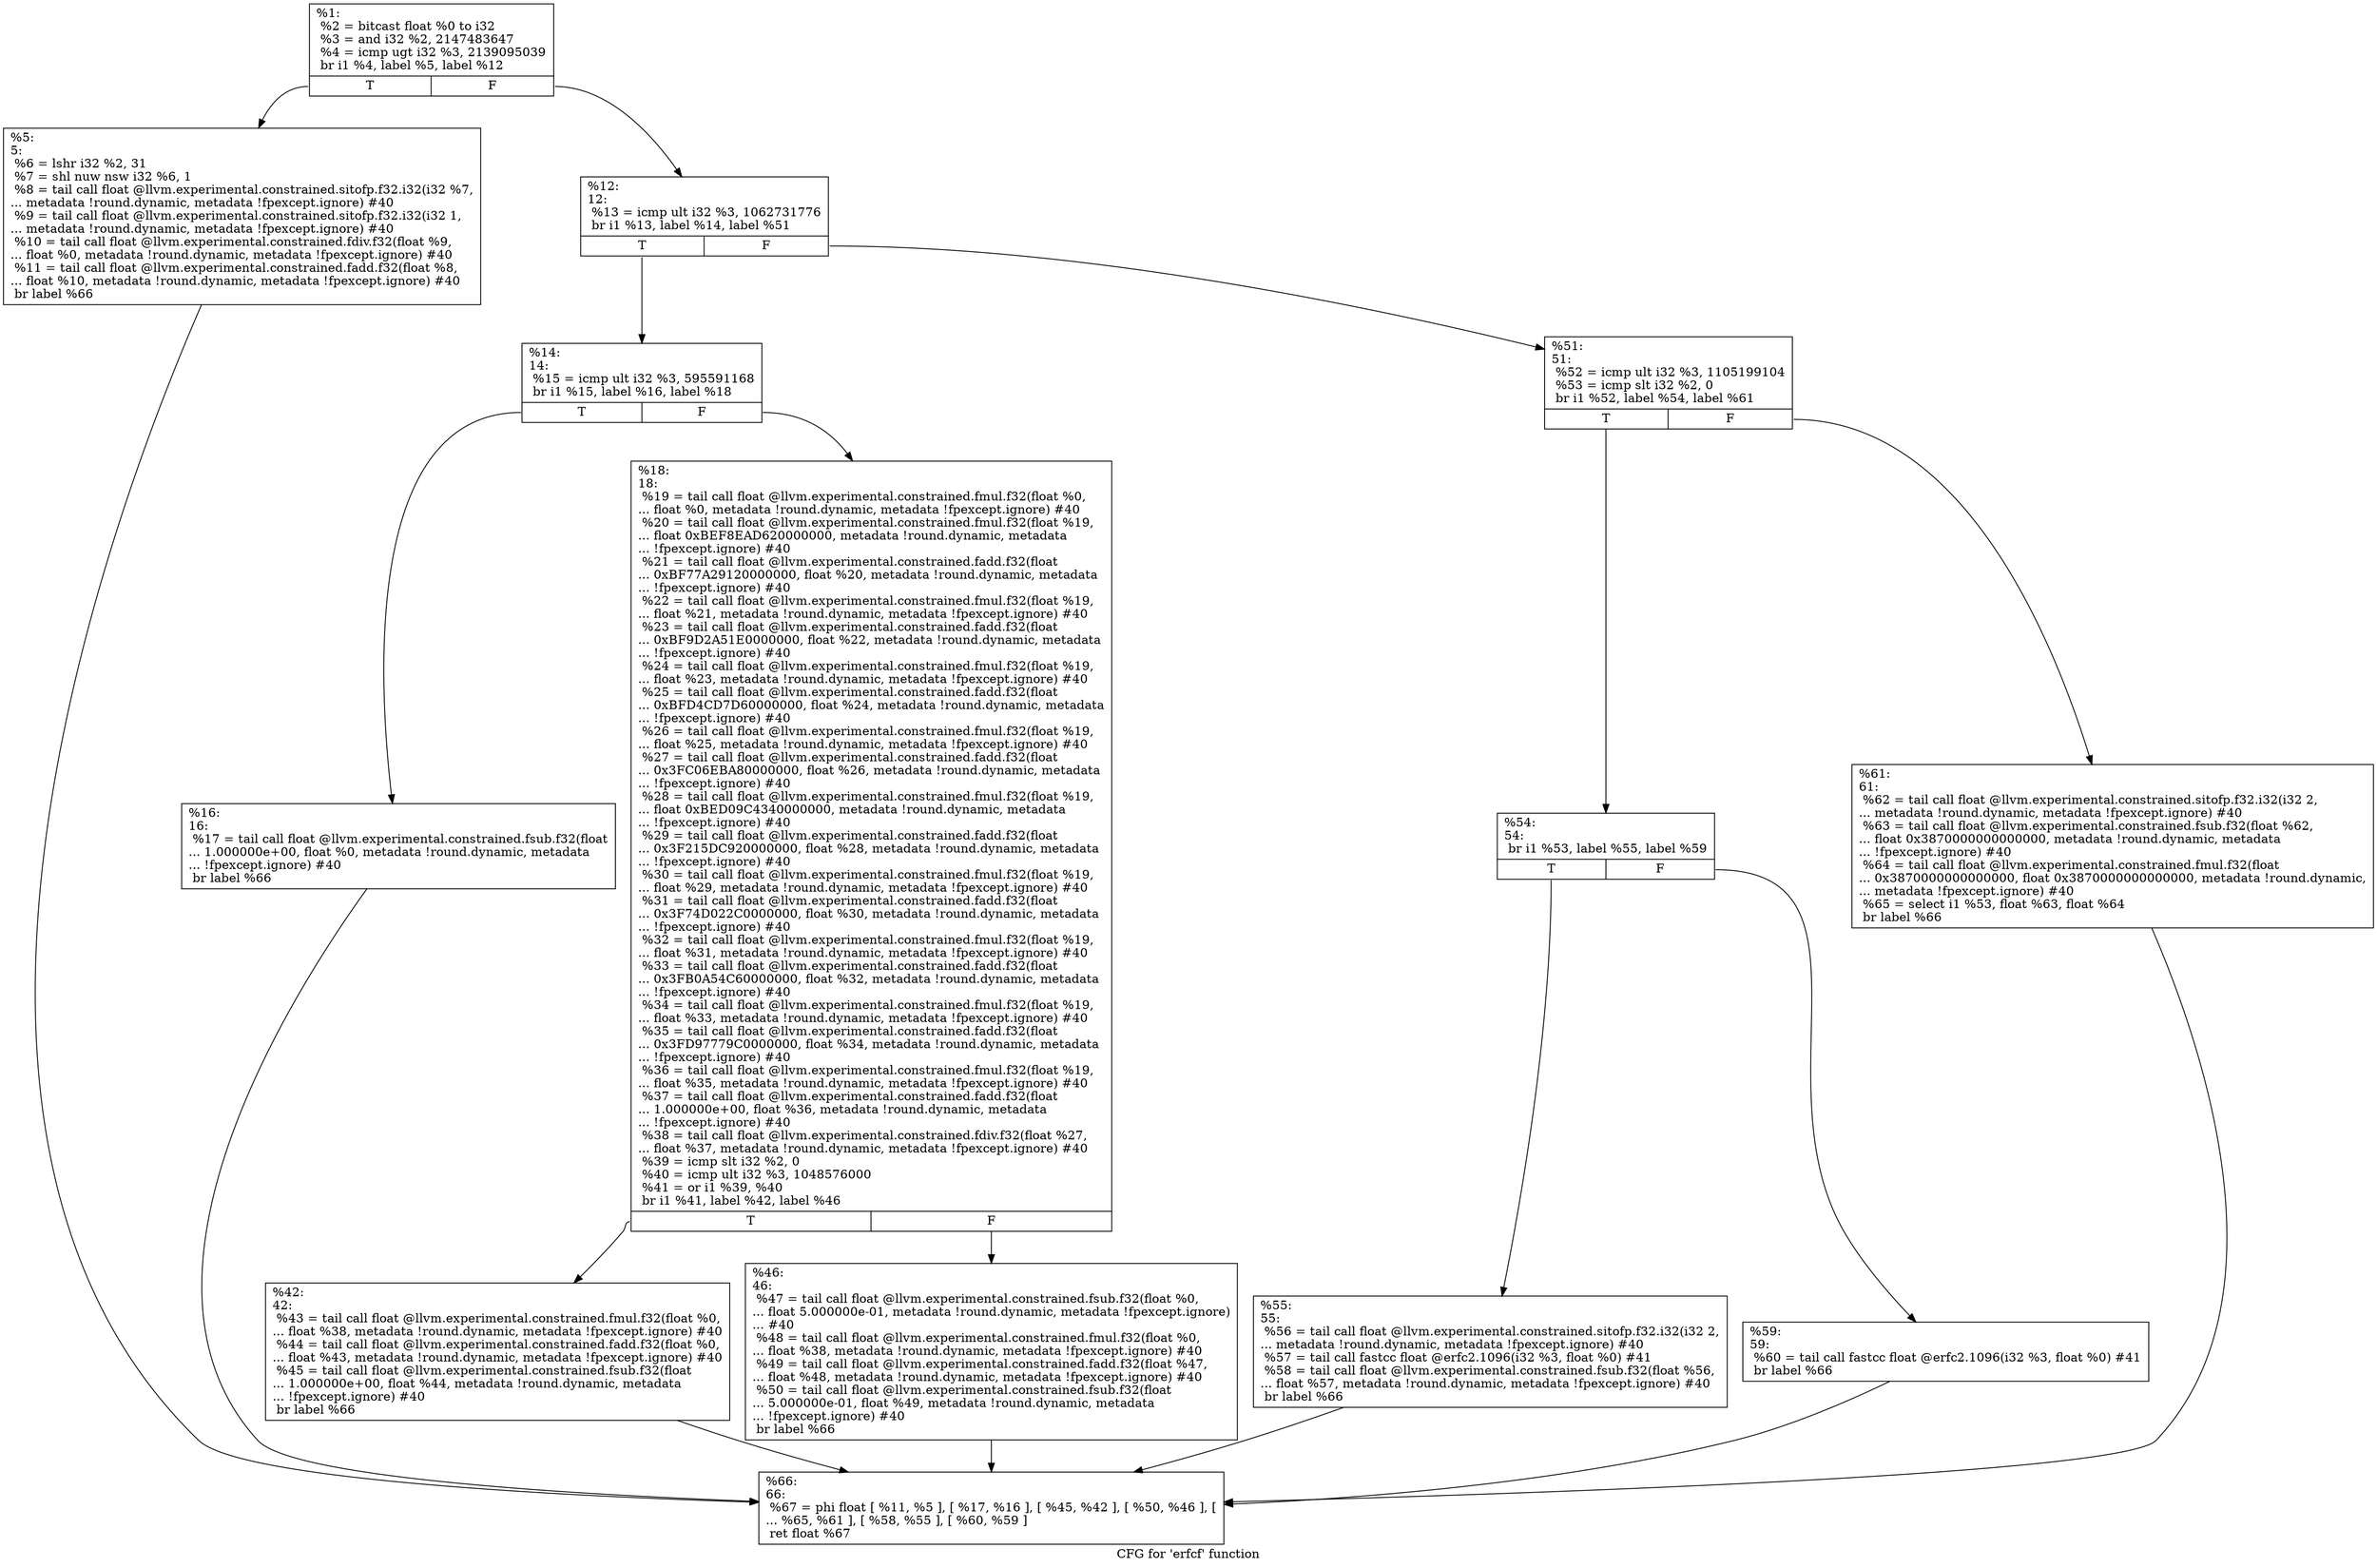 digraph "CFG for 'erfcf' function" {
	label="CFG for 'erfcf' function";

	Node0x1fa3c70 [shape=record,label="{%1:\l  %2 = bitcast float %0 to i32\l  %3 = and i32 %2, 2147483647\l  %4 = icmp ugt i32 %3, 2139095039\l  br i1 %4, label %5, label %12\l|{<s0>T|<s1>F}}"];
	Node0x1fa3c70:s0 -> Node0x1fa3cc0;
	Node0x1fa3c70:s1 -> Node0x1fa3d10;
	Node0x1fa3cc0 [shape=record,label="{%5:\l5:                                                \l  %6 = lshr i32 %2, 31\l  %7 = shl nuw nsw i32 %6, 1\l  %8 = tail call float @llvm.experimental.constrained.sitofp.f32.i32(i32 %7,\l... metadata !round.dynamic, metadata !fpexcept.ignore) #40\l  %9 = tail call float @llvm.experimental.constrained.sitofp.f32.i32(i32 1,\l... metadata !round.dynamic, metadata !fpexcept.ignore) #40\l  %10 = tail call float @llvm.experimental.constrained.fdiv.f32(float %9,\l... float %0, metadata !round.dynamic, metadata !fpexcept.ignore) #40\l  %11 = tail call float @llvm.experimental.constrained.fadd.f32(float %8,\l... float %10, metadata !round.dynamic, metadata !fpexcept.ignore) #40\l  br label %66\l}"];
	Node0x1fa3cc0 -> Node0x1fa4080;
	Node0x1fa3d10 [shape=record,label="{%12:\l12:                                               \l  %13 = icmp ult i32 %3, 1062731776\l  br i1 %13, label %14, label %51\l|{<s0>T|<s1>F}}"];
	Node0x1fa3d10:s0 -> Node0x1fa3d60;
	Node0x1fa3d10:s1 -> Node0x1fa3ef0;
	Node0x1fa3d60 [shape=record,label="{%14:\l14:                                               \l  %15 = icmp ult i32 %3, 595591168\l  br i1 %15, label %16, label %18\l|{<s0>T|<s1>F}}"];
	Node0x1fa3d60:s0 -> Node0x1fa3db0;
	Node0x1fa3d60:s1 -> Node0x1fa3e00;
	Node0x1fa3db0 [shape=record,label="{%16:\l16:                                               \l  %17 = tail call float @llvm.experimental.constrained.fsub.f32(float\l... 1.000000e+00, float %0, metadata !round.dynamic, metadata\l... !fpexcept.ignore) #40\l  br label %66\l}"];
	Node0x1fa3db0 -> Node0x1fa4080;
	Node0x1fa3e00 [shape=record,label="{%18:\l18:                                               \l  %19 = tail call float @llvm.experimental.constrained.fmul.f32(float %0,\l... float %0, metadata !round.dynamic, metadata !fpexcept.ignore) #40\l  %20 = tail call float @llvm.experimental.constrained.fmul.f32(float %19,\l... float 0xBEF8EAD620000000, metadata !round.dynamic, metadata\l... !fpexcept.ignore) #40\l  %21 = tail call float @llvm.experimental.constrained.fadd.f32(float\l... 0xBF77A29120000000, float %20, metadata !round.dynamic, metadata\l... !fpexcept.ignore) #40\l  %22 = tail call float @llvm.experimental.constrained.fmul.f32(float %19,\l... float %21, metadata !round.dynamic, metadata !fpexcept.ignore) #40\l  %23 = tail call float @llvm.experimental.constrained.fadd.f32(float\l... 0xBF9D2A51E0000000, float %22, metadata !round.dynamic, metadata\l... !fpexcept.ignore) #40\l  %24 = tail call float @llvm.experimental.constrained.fmul.f32(float %19,\l... float %23, metadata !round.dynamic, metadata !fpexcept.ignore) #40\l  %25 = tail call float @llvm.experimental.constrained.fadd.f32(float\l... 0xBFD4CD7D60000000, float %24, metadata !round.dynamic, metadata\l... !fpexcept.ignore) #40\l  %26 = tail call float @llvm.experimental.constrained.fmul.f32(float %19,\l... float %25, metadata !round.dynamic, metadata !fpexcept.ignore) #40\l  %27 = tail call float @llvm.experimental.constrained.fadd.f32(float\l... 0x3FC06EBA80000000, float %26, metadata !round.dynamic, metadata\l... !fpexcept.ignore) #40\l  %28 = tail call float @llvm.experimental.constrained.fmul.f32(float %19,\l... float 0xBED09C4340000000, metadata !round.dynamic, metadata\l... !fpexcept.ignore) #40\l  %29 = tail call float @llvm.experimental.constrained.fadd.f32(float\l... 0x3F215DC920000000, float %28, metadata !round.dynamic, metadata\l... !fpexcept.ignore) #40\l  %30 = tail call float @llvm.experimental.constrained.fmul.f32(float %19,\l... float %29, metadata !round.dynamic, metadata !fpexcept.ignore) #40\l  %31 = tail call float @llvm.experimental.constrained.fadd.f32(float\l... 0x3F74D022C0000000, float %30, metadata !round.dynamic, metadata\l... !fpexcept.ignore) #40\l  %32 = tail call float @llvm.experimental.constrained.fmul.f32(float %19,\l... float %31, metadata !round.dynamic, metadata !fpexcept.ignore) #40\l  %33 = tail call float @llvm.experimental.constrained.fadd.f32(float\l... 0x3FB0A54C60000000, float %32, metadata !round.dynamic, metadata\l... !fpexcept.ignore) #40\l  %34 = tail call float @llvm.experimental.constrained.fmul.f32(float %19,\l... float %33, metadata !round.dynamic, metadata !fpexcept.ignore) #40\l  %35 = tail call float @llvm.experimental.constrained.fadd.f32(float\l... 0x3FD97779C0000000, float %34, metadata !round.dynamic, metadata\l... !fpexcept.ignore) #40\l  %36 = tail call float @llvm.experimental.constrained.fmul.f32(float %19,\l... float %35, metadata !round.dynamic, metadata !fpexcept.ignore) #40\l  %37 = tail call float @llvm.experimental.constrained.fadd.f32(float\l... 1.000000e+00, float %36, metadata !round.dynamic, metadata\l... !fpexcept.ignore) #40\l  %38 = tail call float @llvm.experimental.constrained.fdiv.f32(float %27,\l... float %37, metadata !round.dynamic, metadata !fpexcept.ignore) #40\l  %39 = icmp slt i32 %2, 0\l  %40 = icmp ult i32 %3, 1048576000\l  %41 = or i1 %39, %40\l  br i1 %41, label %42, label %46\l|{<s0>T|<s1>F}}"];
	Node0x1fa3e00:s0 -> Node0x1fa3e50;
	Node0x1fa3e00:s1 -> Node0x1fa3ea0;
	Node0x1fa3e50 [shape=record,label="{%42:\l42:                                               \l  %43 = tail call float @llvm.experimental.constrained.fmul.f32(float %0,\l... float %38, metadata !round.dynamic, metadata !fpexcept.ignore) #40\l  %44 = tail call float @llvm.experimental.constrained.fadd.f32(float %0,\l... float %43, metadata !round.dynamic, metadata !fpexcept.ignore) #40\l  %45 = tail call float @llvm.experimental.constrained.fsub.f32(float\l... 1.000000e+00, float %44, metadata !round.dynamic, metadata\l... !fpexcept.ignore) #40\l  br label %66\l}"];
	Node0x1fa3e50 -> Node0x1fa4080;
	Node0x1fa3ea0 [shape=record,label="{%46:\l46:                                               \l  %47 = tail call float @llvm.experimental.constrained.fsub.f32(float %0,\l... float 5.000000e-01, metadata !round.dynamic, metadata !fpexcept.ignore)\l... #40\l  %48 = tail call float @llvm.experimental.constrained.fmul.f32(float %0,\l... float %38, metadata !round.dynamic, metadata !fpexcept.ignore) #40\l  %49 = tail call float @llvm.experimental.constrained.fadd.f32(float %47,\l... float %48, metadata !round.dynamic, metadata !fpexcept.ignore) #40\l  %50 = tail call float @llvm.experimental.constrained.fsub.f32(float\l... 5.000000e-01, float %49, metadata !round.dynamic, metadata\l... !fpexcept.ignore) #40\l  br label %66\l}"];
	Node0x1fa3ea0 -> Node0x1fa4080;
	Node0x1fa3ef0 [shape=record,label="{%51:\l51:                                               \l  %52 = icmp ult i32 %3, 1105199104\l  %53 = icmp slt i32 %2, 0\l  br i1 %52, label %54, label %61\l|{<s0>T|<s1>F}}"];
	Node0x1fa3ef0:s0 -> Node0x1fa3f40;
	Node0x1fa3ef0:s1 -> Node0x1fa4030;
	Node0x1fa3f40 [shape=record,label="{%54:\l54:                                               \l  br i1 %53, label %55, label %59\l|{<s0>T|<s1>F}}"];
	Node0x1fa3f40:s0 -> Node0x1fa3f90;
	Node0x1fa3f40:s1 -> Node0x1fa3fe0;
	Node0x1fa3f90 [shape=record,label="{%55:\l55:                                               \l  %56 = tail call float @llvm.experimental.constrained.sitofp.f32.i32(i32 2,\l... metadata !round.dynamic, metadata !fpexcept.ignore) #40\l  %57 = tail call fastcc float @erfc2.1096(i32 %3, float %0) #41\l  %58 = tail call float @llvm.experimental.constrained.fsub.f32(float %56,\l... float %57, metadata !round.dynamic, metadata !fpexcept.ignore) #40\l  br label %66\l}"];
	Node0x1fa3f90 -> Node0x1fa4080;
	Node0x1fa3fe0 [shape=record,label="{%59:\l59:                                               \l  %60 = tail call fastcc float @erfc2.1096(i32 %3, float %0) #41\l  br label %66\l}"];
	Node0x1fa3fe0 -> Node0x1fa4080;
	Node0x1fa4030 [shape=record,label="{%61:\l61:                                               \l  %62 = tail call float @llvm.experimental.constrained.sitofp.f32.i32(i32 2,\l... metadata !round.dynamic, metadata !fpexcept.ignore) #40\l  %63 = tail call float @llvm.experimental.constrained.fsub.f32(float %62,\l... float 0x3870000000000000, metadata !round.dynamic, metadata\l... !fpexcept.ignore) #40\l  %64 = tail call float @llvm.experimental.constrained.fmul.f32(float\l... 0x3870000000000000, float 0x3870000000000000, metadata !round.dynamic,\l... metadata !fpexcept.ignore) #40\l  %65 = select i1 %53, float %63, float %64\l  br label %66\l}"];
	Node0x1fa4030 -> Node0x1fa4080;
	Node0x1fa4080 [shape=record,label="{%66:\l66:                                               \l  %67 = phi float [ %11, %5 ], [ %17, %16 ], [ %45, %42 ], [ %50, %46 ], [\l... %65, %61 ], [ %58, %55 ], [ %60, %59 ]\l  ret float %67\l}"];
}

